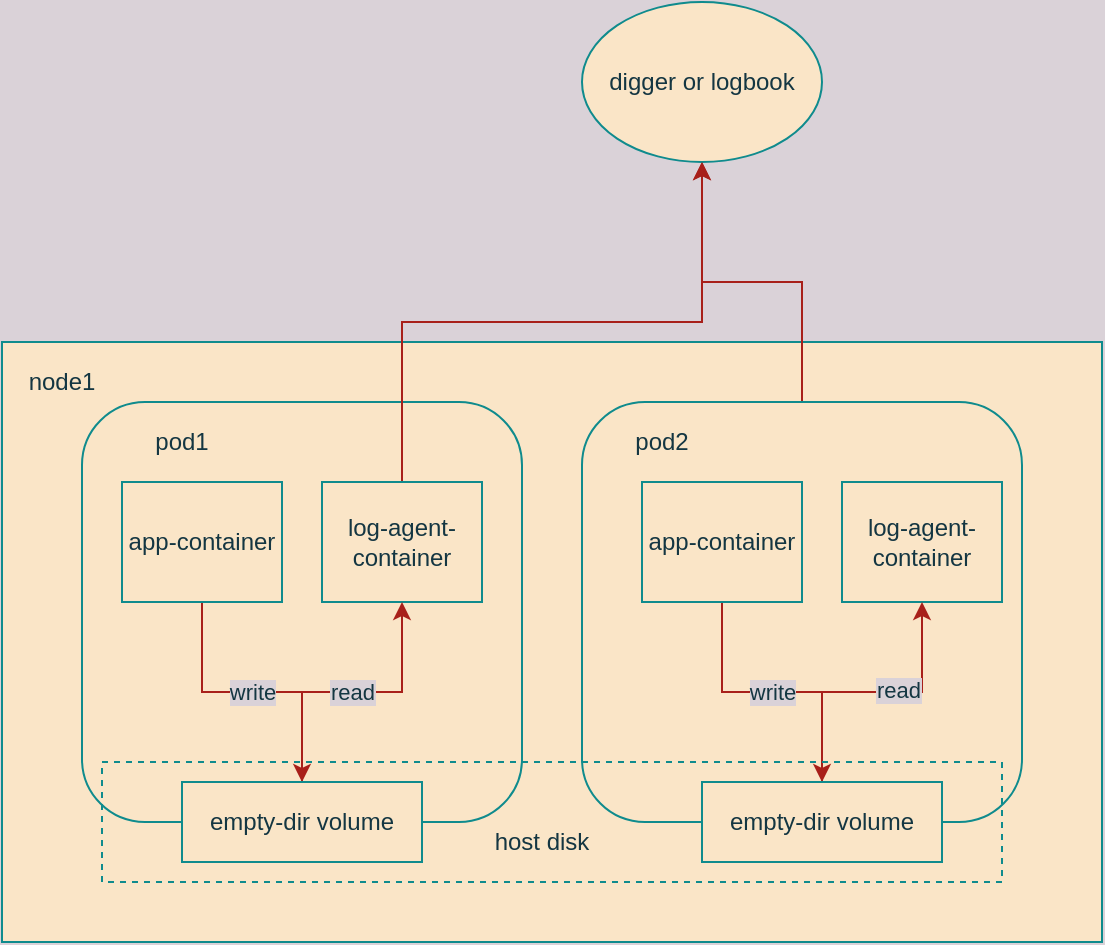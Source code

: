 <mxfile version="13.6.5">
    <diagram id="X9l6FPRyAEDp_QcOvPMa" name="Page-1">
        <mxGraphModel dx="1044" dy="795" grid="1" gridSize="10" guides="1" tooltips="1" connect="1" arrows="1" fold="1" page="1" pageScale="1" pageWidth="827" pageHeight="1169" background="#DAD2D8" math="0" shadow="0">
            <root>
                <mxCell id="0"/>
                <mxCell id="1" parent="0"/>
                <mxCell id="21" value="" style="rounded=0;whiteSpace=wrap;html=1;fillColor=#FAE5C7;strokeColor=#0F8B8D;fontColor=#143642;" vertex="1" parent="1">
                    <mxGeometry x="90" y="210" width="550" height="300" as="geometry"/>
                </mxCell>
                <mxCell id="2" value="" style="rounded=1;whiteSpace=wrap;html=1;fillColor=#FAE5C7;strokeColor=#0F8B8D;fontColor=#143642;" vertex="1" parent="1">
                    <mxGeometry x="130" y="240" width="220" height="210" as="geometry"/>
                </mxCell>
                <mxCell id="8" value="write" style="edgeStyle=orthogonalEdgeStyle;rounded=0;orthogonalLoop=1;jettySize=auto;html=1;exitX=0.5;exitY=1;exitDx=0;exitDy=0;entryX=0.5;entryY=0;entryDx=0;entryDy=0;strokeColor=#A8201A;fontColor=#143642;labelBackgroundColor=#DAD2D8;" edge="1" parent="1" source="3" target="7">
                    <mxGeometry relative="1" as="geometry"/>
                </mxCell>
                <mxCell id="3" value="app-container" style="rounded=0;whiteSpace=wrap;html=1;fillColor=#FAE5C7;strokeColor=#0F8B8D;fontColor=#143642;" vertex="1" parent="1">
                    <mxGeometry x="150" y="280" width="80" height="60" as="geometry"/>
                </mxCell>
                <mxCell id="14" style="edgeStyle=orthogonalEdgeStyle;rounded=0;orthogonalLoop=1;jettySize=auto;html=1;exitX=0.5;exitY=0;exitDx=0;exitDy=0;entryX=0.5;entryY=1;entryDx=0;entryDy=0;strokeColor=#A8201A;fontColor=#143642;labelBackgroundColor=#DAD2D8;" edge="1" parent="1" source="4" target="13">
                    <mxGeometry relative="1" as="geometry"/>
                </mxCell>
                <mxCell id="4" value="log-agent-container" style="rounded=0;whiteSpace=wrap;html=1;fillColor=#FAE5C7;strokeColor=#0F8B8D;fontColor=#143642;" vertex="1" parent="1">
                    <mxGeometry x="250" y="280" width="80" height="60" as="geometry"/>
                </mxCell>
                <mxCell id="12" value="read" style="edgeStyle=orthogonalEdgeStyle;rounded=0;orthogonalLoop=1;jettySize=auto;html=1;exitX=0.5;exitY=0;exitDx=0;exitDy=0;entryX=0.5;entryY=1;entryDx=0;entryDy=0;strokeColor=#A8201A;fontColor=#143642;labelBackgroundColor=#DAD2D8;" edge="1" parent="1" source="7" target="4">
                    <mxGeometry relative="1" as="geometry"/>
                </mxCell>
                <mxCell id="7" value="empty-dir volume" style="rounded=0;whiteSpace=wrap;html=1;fillColor=#FAE5C7;strokeColor=#0F8B8D;fontColor=#143642;" vertex="1" parent="1">
                    <mxGeometry x="180" y="430" width="120" height="40" as="geometry"/>
                </mxCell>
                <mxCell id="13" value="digger or logbook" style="ellipse;whiteSpace=wrap;html=1;fillColor=#FAE5C7;strokeColor=#0F8B8D;fontColor=#143642;" vertex="1" parent="1">
                    <mxGeometry x="380" y="40" width="120" height="80" as="geometry"/>
                </mxCell>
                <mxCell id="23" style="edgeStyle=orthogonalEdgeStyle;rounded=0;orthogonalLoop=1;jettySize=auto;html=1;exitX=0.5;exitY=0;exitDx=0;exitDy=0;entryX=0.5;entryY=1;entryDx=0;entryDy=0;strokeColor=#A8201A;fontColor=#143642;labelBackgroundColor=#DAD2D8;" edge="1" parent="1" source="15" target="13">
                    <mxGeometry relative="1" as="geometry"/>
                </mxCell>
                <mxCell id="15" value="" style="rounded=1;whiteSpace=wrap;html=1;fillColor=#FAE5C7;strokeColor=#0F8B8D;fontColor=#143642;" vertex="1" parent="1">
                    <mxGeometry x="380" y="240" width="220" height="210" as="geometry"/>
                </mxCell>
                <mxCell id="16" value="write" style="edgeStyle=orthogonalEdgeStyle;rounded=0;orthogonalLoop=1;jettySize=auto;html=1;exitX=0.5;exitY=1;exitDx=0;exitDy=0;entryX=0.5;entryY=0;entryDx=0;entryDy=0;strokeColor=#A8201A;fontColor=#143642;labelBackgroundColor=#DAD2D8;" edge="1" parent="1" source="17" target="20">
                    <mxGeometry relative="1" as="geometry"/>
                </mxCell>
                <mxCell id="17" value="app-container" style="rounded=0;whiteSpace=wrap;html=1;fillColor=#FAE5C7;strokeColor=#0F8B8D;fontColor=#143642;" vertex="1" parent="1">
                    <mxGeometry x="410" y="280" width="80" height="60" as="geometry"/>
                </mxCell>
                <mxCell id="18" value="log-agent-container" style="rounded=0;whiteSpace=wrap;html=1;fillColor=#FAE5C7;strokeColor=#0F8B8D;fontColor=#143642;" vertex="1" parent="1">
                    <mxGeometry x="510" y="280" width="80" height="60" as="geometry"/>
                </mxCell>
                <mxCell id="19" style="edgeStyle=orthogonalEdgeStyle;rounded=0;orthogonalLoop=1;jettySize=auto;html=1;exitX=0.5;exitY=0;exitDx=0;exitDy=0;entryX=0.5;entryY=1;entryDx=0;entryDy=0;strokeColor=#A8201A;fontColor=#143642;labelBackgroundColor=#DAD2D8;" edge="1" parent="1" source="20" target="18">
                    <mxGeometry relative="1" as="geometry"/>
                </mxCell>
                <mxCell id="29" value="read" style="edgeLabel;html=1;align=center;verticalAlign=middle;resizable=0;points=[];fontColor=#143642;labelBackgroundColor=#DAD2D8;" vertex="1" connectable="0" parent="19">
                    <mxGeometry x="0.186" y="1" relative="1" as="geometry">
                        <mxPoint as="offset"/>
                    </mxGeometry>
                </mxCell>
                <mxCell id="20" value="empty-dir volume" style="rounded=0;whiteSpace=wrap;html=1;fillColor=#FAE5C7;strokeColor=#0F8B8D;fontColor=#143642;" vertex="1" parent="1">
                    <mxGeometry x="440" y="430" width="120" height="40" as="geometry"/>
                </mxCell>
                <mxCell id="24" value="" style="rounded=0;whiteSpace=wrap;html=1;dashed=1;fillColor=none;strokeColor=#0F8B8D;fontColor=#143642;" vertex="1" parent="1">
                    <mxGeometry x="140" y="420" width="450" height="60" as="geometry"/>
                </mxCell>
                <mxCell id="25" value="pod1" style="text;html=1;strokeColor=none;fillColor=none;align=center;verticalAlign=middle;whiteSpace=wrap;rounded=0;dashed=1;fontColor=#143642;" vertex="1" parent="1">
                    <mxGeometry x="160" y="250" width="40" height="20" as="geometry"/>
                </mxCell>
                <mxCell id="26" value="pod2" style="text;html=1;strokeColor=none;fillColor=none;align=center;verticalAlign=middle;whiteSpace=wrap;rounded=0;dashed=1;fontColor=#143642;" vertex="1" parent="1">
                    <mxGeometry x="400" y="250" width="40" height="20" as="geometry"/>
                </mxCell>
                <mxCell id="27" value="node1" style="text;html=1;strokeColor=none;fillColor=none;align=center;verticalAlign=middle;whiteSpace=wrap;rounded=0;dashed=1;fontColor=#143642;" vertex="1" parent="1">
                    <mxGeometry x="100" y="220" width="40" height="20" as="geometry"/>
                </mxCell>
                <mxCell id="28" value="host disk" style="text;html=1;strokeColor=none;fillColor=none;align=center;verticalAlign=middle;whiteSpace=wrap;rounded=0;dashed=1;fontColor=#143642;" vertex="1" parent="1">
                    <mxGeometry x="330" y="450" width="60" height="20" as="geometry"/>
                </mxCell>
            </root>
        </mxGraphModel>
    </diagram>
</mxfile>